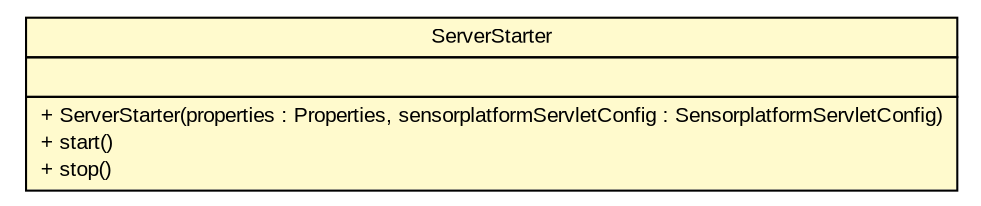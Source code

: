 #!/usr/local/bin/dot
#
# Class diagram 
# Generated by UMLGraph version R5_6 (http://www.umlgraph.org/)
#

digraph G {
	edge [fontname="arial",fontsize=10,labelfontname="arial",labelfontsize=10];
	node [fontname="arial",fontsize=10,shape=plaintext];
	nodesep=0.25;
	ranksep=0.5;
	// de.fhg.fit.biomos.sensorplatform.web.ServerStarter
	c1892 [label=<<table title="de.fhg.fit.biomos.sensorplatform.web.ServerStarter" border="0" cellborder="1" cellspacing="0" cellpadding="2" port="p" bgcolor="lemonChiffon" href="./ServerStarter.html">
		<tr><td><table border="0" cellspacing="0" cellpadding="1">
<tr><td align="center" balign="center"> ServerStarter </td></tr>
		</table></td></tr>
		<tr><td><table border="0" cellspacing="0" cellpadding="1">
<tr><td align="left" balign="left">  </td></tr>
		</table></td></tr>
		<tr><td><table border="0" cellspacing="0" cellpadding="1">
<tr><td align="left" balign="left"> + ServerStarter(properties : Properties, sensorplatformServletConfig : SensorplatformServletConfig) </td></tr>
<tr><td align="left" balign="left"> + start() </td></tr>
<tr><td align="left" balign="left"> + stop() </td></tr>
		</table></td></tr>
		</table>>, URL="./ServerStarter.html", fontname="arial", fontcolor="black", fontsize=10.0];
}

